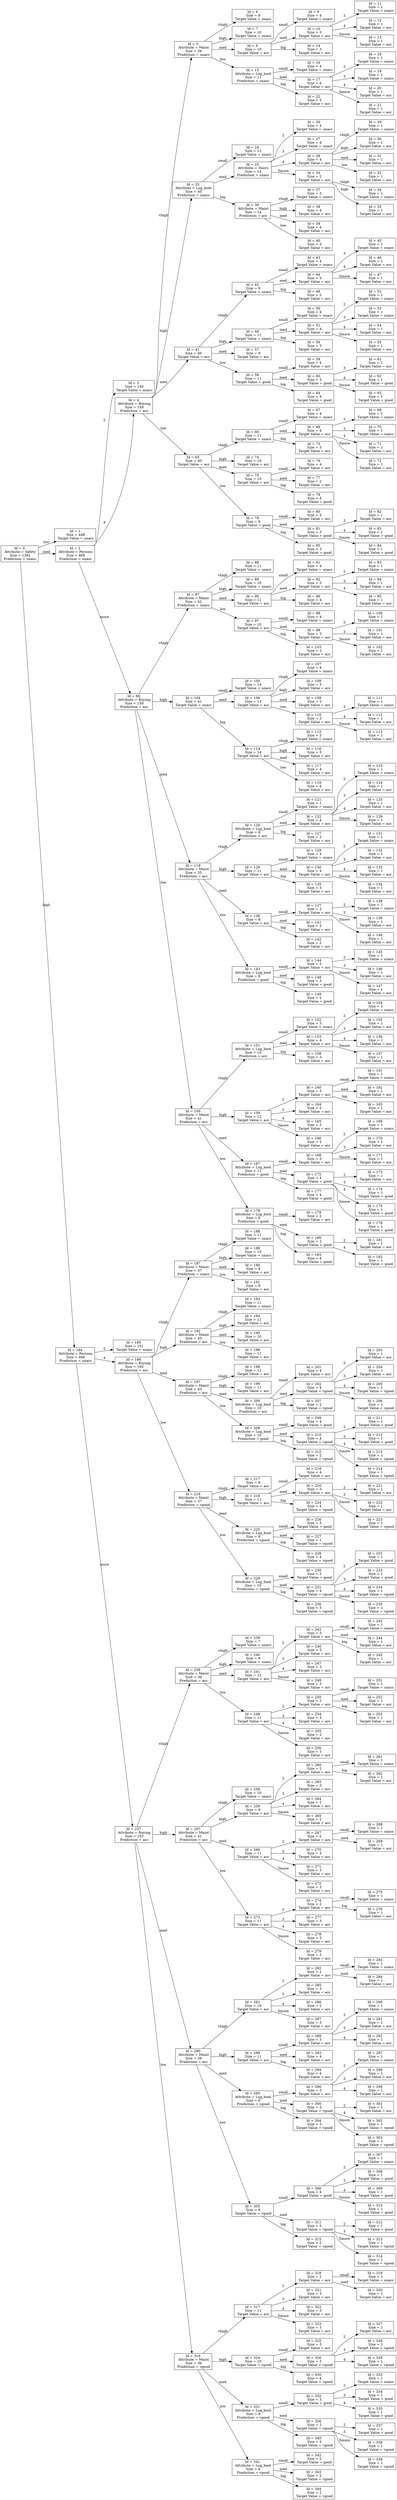 digraph "Decision Tree" {
	rankdir=LR size="1000,500"
	node [shape=rectangle]
	"Id = 0
 Attribute = Safety
 Size = 1382
 Prediction = unacc" -> "Id = 1
 Size = 448
 Target Value = unacc" [label=low]
	"Id = 0
 Attribute = Safety
 Size = 1382
 Prediction = unacc" -> "Id = 2
 Attribute = Persons
 Size = 468
 Prediction = unacc" [label=med]
	"Id = 0
 Attribute = Safety
 Size = 1382
 Prediction = unacc" -> "Id = 184
 Attribute = Persons
 Size = 466
 Prediction = unacc" [label=high]
	"Id = 2
 Attribute = Persons
 Size = 468
 Prediction = unacc" -> "Id = 3
 Size = 150
 Target Value = unacc" [label=2]
	"Id = 2
 Attribute = Persons
 Size = 468
 Prediction = unacc" -> "Id = 4
 Attribute = Buying
 Size = 159
 Prediction = acc" [label=4]
	"Id = 2
 Attribute = Persons
 Size = 468
 Prediction = unacc" -> "Id = 86
 Attribute = Buying
 Size = 159
 Prediction = acc" [label=more]
	"Id = 184
 Attribute = Persons
 Size = 466
 Prediction = unacc" -> "Id = 185
 Size = 151
 Target Value = unacc" [label=2]
	"Id = 184
 Attribute = Persons
 Size = 466
 Prediction = unacc" -> "Id = 186
 Attribute = Buying
 Size = 160
 Prediction = acc" [label=4]
	"Id = 184
 Attribute = Persons
 Size = 466
 Prediction = unacc" -> "Id = 237
 Attribute = Buying
 Size = 155
 Prediction = acc" [label=more]
	"Id = 4
 Attribute = Buying
 Size = 159
 Prediction = acc" -> "Id = 5
 Attribute = Maint
 Size = 39
 Prediction = unacc" [label=vhigh]
	"Id = 4
 Attribute = Buying
 Size = 159
 Prediction = acc" -> "Id = 23
 Attribute = Lug_boot
 Size = 40
 Prediction = unacc" [label=high]
	"Id = 4
 Attribute = Buying
 Size = 159
 Prediction = acc" -> "Id = 41
 Size = 40
 Target Value = acc" [label=med]
	"Id = 4
 Attribute = Buying
 Size = 159
 Prediction = acc" -> "Id = 65
 Size = 40
 Target Value = acc" [label=low]
	"Id = 86
 Attribute = Buying
 Size = 159
 Prediction = acc" -> "Id = 87
 Attribute = Maint
 Size = 42
 Prediction = unacc" [label=vhigh]
	"Id = 86
 Attribute = Buying
 Size = 159
 Prediction = acc" -> "Id = 104
 Size = 41
 Target Value = unacc" [label=high]
	"Id = 86
 Attribute = Buying
 Size = 159
 Prediction = acc" -> "Id = 119
 Attribute = Maint
 Size = 35
 Prediction = acc" [label=med]
	"Id = 86
 Attribute = Buying
 Size = 159
 Prediction = acc" -> "Id = 150
 Attribute = Maint
 Size = 41
 Prediction = acc" [label=low]
	"Id = 186
 Attribute = Buying
 Size = 160
 Prediction = acc" -> "Id = 187
 Attribute = Maint
 Size = 37
 Prediction = unacc" [label=vhigh]
	"Id = 186
 Attribute = Buying
 Size = 160
 Prediction = acc" -> "Id = 192
 Attribute = Maint
 Size = 43
 Prediction = acc" [label=high]
	"Id = 186
 Attribute = Buying
 Size = 160
 Prediction = acc" -> "Id = 197
 Attribute = Maint
 Size = 43
 Prediction = acc" [label=med]
	"Id = 186
 Attribute = Buying
 Size = 160
 Prediction = acc" -> "Id = 216
 Attribute = Maint
 Size = 37
 Prediction = vgood" [label=low]
	"Id = 237
 Attribute = Buying
 Size = 155
 Prediction = acc" -> "Id = 238
 Attribute = Maint
 Size = 39
 Prediction = acc" [label=vhigh]
	"Id = 237
 Attribute = Buying
 Size = 155
 Prediction = acc" -> "Id = 257
 Attribute = Maint
 Size = 41
 Prediction = acc" [label=high]
	"Id = 237
 Attribute = Buying
 Size = 155
 Prediction = acc" -> "Id = 280
 Attribute = Maint
 Size = 39
 Prediction = acc" [label=med]
	"Id = 237
 Attribute = Buying
 Size = 155
 Prediction = acc" -> "Id = 316
 Attribute = Maint
 Size = 36
 Prediction = vgood" [label=low]
	"Id = 5
 Attribute = Maint
 Size = 39
 Prediction = unacc" -> "Id = 6
 Size = 8
 Target Value = unacc" [label=vhigh]
	"Id = 5
 Attribute = Maint
 Size = 39
 Prediction = unacc" -> "Id = 7
 Size = 10
 Target Value = unacc" [label=high]
	"Id = 5
 Attribute = Maint
 Size = 39
 Prediction = unacc" -> "Id = 8
 Size = 10
 Target Value = acc" [label=med]
	"Id = 5
 Attribute = Maint
 Size = 39
 Prediction = unacc" -> "Id = 15
 Attribute = Lug_boot
 Size = 11
 Prediction = unacc" [label=low]
	"Id = 23
 Attribute = Lug_boot
 Size = 40
 Prediction = unacc" -> "Id = 24
 Size = 12
 Target Value = unacc" [label=small]
	"Id = 23
 Attribute = Lug_boot
 Size = 40
 Prediction = unacc" -> "Id = 25
 Attribute = Doors
 Size = 14
 Prediction = unacc" [label=med]
	"Id = 23
 Attribute = Lug_boot
 Size = 40
 Prediction = unacc" -> "Id = 36
 Attribute = Maint
 Size = 14
 Prediction = acc" [label=big]
	"Id = 41
 Size = 40
 Target Value = acc" -> "Id = 42
 Size = 9
 Target Value = unacc" [label=vhigh]
	"Id = 41
 Size = 40
 Target Value = acc" -> "Id = 49
 Size = 11
 Target Value = unacc" [label=high]
	"Id = 41
 Size = 40
 Target Value = acc" -> "Id = 57
 Size = 9
 Target Value = acc" [label=med]
	"Id = 41
 Size = 40
 Target Value = acc" -> "Id = 58
 Size = 11
 Target Value = good" [label=low]
	"Id = 65
 Size = 40
 Target Value = acc" -> "Id = 66
 Size = 11
 Target Value = unacc" [label=vhigh]
	"Id = 65
 Size = 40
 Target Value = acc" -> "Id = 74
 Size = 10
 Target Value = acc" [label=high]
	"Id = 65
 Size = 40
 Target Value = acc" -> "Id = 75
 Size = 10
 Target Value = acc" [label=med]
	"Id = 65
 Size = 40
 Target Value = acc" -> "Id = 79
 Size = 9
 Target Value = good" [label=low]
	"Id = 87
 Attribute = Maint
 Size = 42
 Prediction = unacc" -> "Id = 88
 Size = 11
 Target Value = unacc" [label=vhigh]
	"Id = 87
 Attribute = Maint
 Size = 42
 Prediction = unacc" -> "Id = 89
 Size = 10
 Target Value = unacc" [label=high]
	"Id = 87
 Attribute = Maint
 Size = 42
 Prediction = unacc" -> "Id = 90
 Size = 11
 Target Value = acc" [label=med]
	"Id = 87
 Attribute = Maint
 Size = 42
 Prediction = unacc" -> "Id = 97
 Size = 10
 Target Value = acc" [label=low]
	"Id = 104
 Size = 41
 Target Value = unacc" -> "Id = 105
 Size = 14
 Target Value = unacc" [label=small]
	"Id = 104
 Size = 41
 Target Value = unacc" -> "Id = 106
 Size = 13
 Target Value = acc" [label=med]
	"Id = 104
 Size = 41
 Target Value = unacc" -> "Id = 114
 Size = 14
 Target Value = acc" [label=big]
	"Id = 119
 Attribute = Maint
 Size = 35
 Prediction = acc" -> "Id = 120
 Attribute = Lug_boot
 Size = 8
 Prediction = acc" [label=vhigh]
	"Id = 119
 Attribute = Maint
 Size = 35
 Prediction = acc" -> "Id = 128
 Size = 11
 Target Value = acc" [label=high]
	"Id = 119
 Attribute = Maint
 Size = 35
 Prediction = acc" -> "Id = 136
 Size = 8
 Target Value = acc" [label=med]
	"Id = 119
 Attribute = Maint
 Size = 35
 Prediction = acc" -> "Id = 143
 Attribute = Lug_boot
 Size = 8
 Prediction = good" [label=low]
	"Id = 150
 Attribute = Maint
 Size = 41
 Prediction = acc" -> "Id = 151
 Attribute = Lug_boot
 Size = 10
 Prediction = acc" [label=vhigh]
	"Id = 150
 Attribute = Maint
 Size = 41
 Prediction = acc" -> "Id = 159
 Size = 12
 Target Value = acc" [label=high]
	"Id = 150
 Attribute = Maint
 Size = 41
 Prediction = acc" -> "Id = 167
 Attribute = Lug_boot
 Size = 11
 Prediction = good" [label=med]
	"Id = 150
 Attribute = Maint
 Size = 41
 Prediction = acc" -> "Id = 178
 Attribute = Lug_boot
 Size = 8
 Prediction = good" [label=low]
	"Id = 187
 Attribute = Maint
 Size = 37
 Prediction = unacc" -> "Id = 188
 Size = 11
 Target Value = unacc" [label=vhigh]
	"Id = 187
 Attribute = Maint
 Size = 37
 Prediction = unacc" -> "Id = 189
 Size = 10
 Target Value = unacc" [label=high]
	"Id = 187
 Attribute = Maint
 Size = 37
 Prediction = unacc" -> "Id = 190
 Size = 8
 Target Value = acc" [label=med]
	"Id = 187
 Attribute = Maint
 Size = 37
 Prediction = unacc" -> "Id = 191
 Size = 8
 Target Value = acc" [label=low]
	"Id = 192
 Attribute = Maint
 Size = 43
 Prediction = acc" -> "Id = 193
 Size = 11
 Target Value = unacc" [label=vhigh]
	"Id = 192
 Attribute = Maint
 Size = 43
 Prediction = acc" -> "Id = 194
 Size = 11
 Target Value = acc" [label=high]
	"Id = 192
 Attribute = Maint
 Size = 43
 Prediction = acc" -> "Id = 195
 Size = 10
 Target Value = acc" [label=med]
	"Id = 192
 Attribute = Maint
 Size = 43
 Prediction = acc" -> "Id = 196
 Size = 11
 Target Value = acc" [label=low]
	"Id = 197
 Attribute = Maint
 Size = 43
 Prediction = acc" -> "Id = 198
 Size = 12
 Target Value = acc" [label=vhigh]
	"Id = 197
 Attribute = Maint
 Size = 43
 Prediction = acc" -> "Id = 199
 Size = 11
 Target Value = acc" [label=high]
	"Id = 197
 Attribute = Maint
 Size = 43
 Prediction = acc" -> "Id = 200
 Attribute = Lug_boot
 Size = 10
 Prediction = acc" [label=med]
	"Id = 197
 Attribute = Maint
 Size = 43
 Prediction = acc" -> "Id = 208
 Attribute = Lug_boot
 Size = 10
 Prediction = good" [label=low]
	"Id = 216
 Attribute = Maint
 Size = 37
 Prediction = vgood" -> "Id = 217
 Size = 8
 Target Value = acc" [label=vhigh]
	"Id = 216
 Attribute = Maint
 Size = 37
 Prediction = vgood" -> "Id = 218
 Size = 11
 Target Value = acc" [label=high]
	"Id = 216
 Attribute = Maint
 Size = 37
 Prediction = vgood" -> "Id = 225
 Attribute = Lug_boot
 Size = 8
 Prediction = vgood" [label=med]
	"Id = 216
 Attribute = Maint
 Size = 37
 Prediction = vgood" -> "Id = 229
 Attribute = Lug_boot
 Size = 10
 Prediction = vgood" [label=low]
	"Id = 238
 Attribute = Maint
 Size = 39
 Prediction = acc" -> "Id = 239
 Size = 7
 Target Value = unacc" [label=vhigh]
	"Id = 238
 Attribute = Maint
 Size = 39
 Prediction = acc" -> "Id = 240
 Size = 9
 Target Value = unacc" [label=high]
	"Id = 238
 Attribute = Maint
 Size = 39
 Prediction = acc" -> "Id = 241
 Size = 12
 Target Value = acc" [label=med]
	"Id = 238
 Attribute = Maint
 Size = 39
 Prediction = acc" -> "Id = 249
 Size = 11
 Target Value = acc" [label=low]
	"Id = 257
 Attribute = Maint
 Size = 41
 Prediction = acc" -> "Id = 258
 Size = 10
 Target Value = unacc" [label=vhigh]
	"Id = 257
 Attribute = Maint
 Size = 41
 Prediction = acc" -> "Id = 259
 Size = 9
 Target Value = acc" [label=high]
	"Id = 257
 Attribute = Maint
 Size = 41
 Prediction = acc" -> "Id = 266
 Size = 11
 Target Value = acc" [label=med]
	"Id = 257
 Attribute = Maint
 Size = 41
 Prediction = acc" -> "Id = 273
 Size = 11
 Target Value = acc" [label=low]
	"Id = 280
 Attribute = Maint
 Size = 39
 Prediction = acc" -> "Id = 281
 Size = 10
 Target Value = acc" [label=vhigh]
	"Id = 280
 Attribute = Maint
 Size = 39
 Prediction = acc" -> "Id = 288
 Size = 11
 Target Value = acc" [label=high]
	"Id = 280
 Attribute = Maint
 Size = 39
 Prediction = acc" -> "Id = 295
 Attribute = Lug_boot
 Size = 9
 Prediction = vgood" [label=med]
	"Id = 280
 Attribute = Maint
 Size = 39
 Prediction = acc" -> "Id = 305
 Size = 9
 Target Value = vgood" [label=low]
	"Id = 316
 Attribute = Maint
 Size = 36
 Prediction = vgood" -> "Id = 317
 Size = 11
 Target Value = acc" [label=vhigh]
	"Id = 316
 Attribute = Maint
 Size = 36
 Prediction = vgood" -> "Id = 324
 Size = 10
 Target Value = vgood" [label=high]
	"Id = 316
 Attribute = Maint
 Size = 36
 Prediction = vgood" -> "Id = 331
 Attribute = Lug_boot
 Size = 9
 Prediction = vgood" [label=med]
	"Id = 316
 Attribute = Maint
 Size = 36
 Prediction = vgood" -> "Id = 341
 Attribute = Lug_boot
 Size = 6
 Prediction = vgood" [label=low]
	"Id = 8
 Size = 10
 Target Value = acc" -> "Id = 9
 Size = 4
 Target Value = unacc" [label=small]
	"Id = 8
 Size = 10
 Target Value = acc" -> "Id = 10
 Size = 3
 Target Value = acc" [label=med]
	"Id = 8
 Size = 10
 Target Value = acc" -> "Id = 14
 Size = 3
 Target Value = acc" [label=big]
	"Id = 15
 Attribute = Lug_boot
 Size = 11
 Prediction = unacc" -> "Id = 16
 Size = 4
 Target Value = unacc" [label=small]
	"Id = 15
 Attribute = Lug_boot
 Size = 11
 Prediction = unacc" -> "Id = 17
 Size = 4
 Target Value = acc" [label=med]
	"Id = 15
 Attribute = Lug_boot
 Size = 11
 Prediction = unacc" -> "Id = 22
 Size = 3
 Target Value = acc" [label=big]
	"Id = 25
 Attribute = Doors
 Size = 14
 Prediction = unacc" -> "Id = 26
 Size = 4
 Target Value = unacc" [label=2]
	"Id = 25
 Attribute = Doors
 Size = 14
 Prediction = unacc" -> "Id = 27
 Size = 4
 Target Value = unacc" [label=3]
	"Id = 25
 Attribute = Doors
 Size = 14
 Prediction = unacc" -> "Id = 28
 Size = 4
 Target Value = acc" [label=4]
	"Id = 25
 Attribute = Doors
 Size = 14
 Prediction = unacc" -> "Id = 33
 Size = 2
 Target Value = acc" [label="5more"]
	"Id = 36
 Attribute = Maint
 Size = 14
 Prediction = acc" -> "Id = 37
 Size = 3
 Target Value = unacc" [label=vhigh]
	"Id = 36
 Attribute = Maint
 Size = 14
 Prediction = acc" -> "Id = 38
 Size = 4
 Target Value = acc" [label=high]
	"Id = 36
 Attribute = Maint
 Size = 14
 Prediction = acc" -> "Id = 39
 Size = 4
 Target Value = acc" [label=med]
	"Id = 36
 Attribute = Maint
 Size = 14
 Prediction = acc" -> "Id = 40
 Size = 3
 Target Value = acc" [label=low]
	"Id = 42
 Size = 9
 Target Value = unacc" -> "Id = 43
 Size = 4
 Target Value = unacc" [label=small]
	"Id = 42
 Size = 9
 Target Value = unacc" -> "Id = 44
 Size = 3
 Target Value = acc" [label=med]
	"Id = 42
 Size = 9
 Target Value = unacc" -> "Id = 48
 Size = 2
 Target Value = acc" [label=big]
	"Id = 49
 Size = 11
 Target Value = unacc" -> "Id = 50
 Size = 4
 Target Value = unacc" [label=small]
	"Id = 49
 Size = 11
 Target Value = unacc" -> "Id = 51
 Size = 4
 Target Value = acc" [label=med]
	"Id = 49
 Size = 11
 Target Value = unacc" -> "Id = 56
 Size = 3
 Target Value = acc" [label=big]
	"Id = 58
 Size = 11
 Target Value = good" -> "Id = 59
 Size = 4
 Target Value = acc" [label=small]
	"Id = 58
 Size = 11
 Target Value = good" -> "Id = 60
 Size = 3
 Target Value = good" [label=med]
	"Id = 58
 Size = 11
 Target Value = good" -> "Id = 64
 Size = 4
 Target Value = good" [label=big]
	"Id = 66
 Size = 11
 Target Value = unacc" -> "Id = 67
 Size = 4
 Target Value = unacc" [label=small]
	"Id = 66
 Size = 11
 Target Value = unacc" -> "Id = 68
 Size = 4
 Target Value = acc" [label=med]
	"Id = 66
 Size = 11
 Target Value = unacc" -> "Id = 73
 Size = 3
 Target Value = acc" [label=big]
	"Id = 75
 Size = 10
 Target Value = acc" -> "Id = 76
 Size = 4
 Target Value = acc" [label=small]
	"Id = 75
 Size = 10
 Target Value = acc" -> "Id = 77
 Size = 2
 Target Value = acc" [label=med]
	"Id = 75
 Size = 10
 Target Value = acc" -> "Id = 78
 Size = 4
 Target Value = good" [label=big]
	"Id = 79
 Size = 9
 Target Value = good" -> "Id = 80
 Size = 3
 Target Value = acc" [label=small]
	"Id = 79
 Size = 9
 Target Value = good" -> "Id = 81
 Size = 3
 Target Value = good" [label=med]
	"Id = 79
 Size = 9
 Target Value = good" -> "Id = 85
 Size = 3
 Target Value = good" [label=big]
	"Id = 90
 Size = 11
 Target Value = acc" -> "Id = 91
 Size = 4
 Target Value = unacc" [label=small]
	"Id = 90
 Size = 11
 Target Value = acc" -> "Id = 92
 Size = 3
 Target Value = acc" [label=med]
	"Id = 90
 Size = 11
 Target Value = acc" -> "Id = 96
 Size = 4
 Target Value = acc" [label=big]
	"Id = 97
 Size = 10
 Target Value = acc" -> "Id = 98
 Size = 4
 Target Value = unacc" [label=small]
	"Id = 97
 Size = 10
 Target Value = acc" -> "Id = 99
 Size = 3
 Target Value = acc" [label=med]
	"Id = 97
 Size = 10
 Target Value = acc" -> "Id = 103
 Size = 3
 Target Value = acc" [label=big]
	"Id = 106
 Size = 13
 Target Value = acc" -> "Id = 107
 Size = 4
 Target Value = unacc" [label=vhigh]
	"Id = 106
 Size = 13
 Target Value = acc" -> "Id = 108
 Size = 3
 Target Value = acc" [label=high]
	"Id = 106
 Size = 13
 Target Value = acc" -> "Id = 109
 Size = 3
 Target Value = acc" [label=med]
	"Id = 106
 Size = 13
 Target Value = acc" -> "Id = 110
 Size = 3
 Target Value = acc" [label=low]
	"Id = 114
 Size = 14
 Target Value = acc" -> "Id = 115
 Size = 3
 Target Value = unacc" [label=vhigh]
	"Id = 114
 Size = 14
 Target Value = acc" -> "Id = 116
 Size = 3
 Target Value = acc" [label=high]
	"Id = 114
 Size = 14
 Target Value = acc" -> "Id = 117
 Size = 4
 Target Value = acc" [label=med]
	"Id = 114
 Size = 14
 Target Value = acc" -> "Id = 118
 Size = 4
 Target Value = acc" [label=low]
	"Id = 120
 Attribute = Lug_boot
 Size = 8
 Prediction = acc" -> "Id = 121
 Size = 1
 Target Value = unacc" [label=small]
	"Id = 120
 Attribute = Lug_boot
 Size = 8
 Prediction = acc" -> "Id = 122
 Size = 4
 Target Value = acc" [label=med]
	"Id = 120
 Attribute = Lug_boot
 Size = 8
 Prediction = acc" -> "Id = 127
 Size = 3
 Target Value = acc" [label=big]
	"Id = 128
 Size = 11
 Target Value = acc" -> "Id = 129
 Size = 4
 Target Value = unacc" [label=small]
	"Id = 128
 Size = 11
 Target Value = acc" -> "Id = 130
 Size = 4
 Target Value = acc" [label=med]
	"Id = 128
 Size = 11
 Target Value = acc" -> "Id = 135
 Size = 3
 Target Value = acc" [label=big]
	"Id = 136
 Size = 8
 Target Value = acc" -> "Id = 137
 Size = 3
 Target Value = acc" [label=small]
	"Id = 136
 Size = 8
 Target Value = acc" -> "Id = 141
 Size = 3
 Target Value = acc" [label=med]
	"Id = 136
 Size = 8
 Target Value = acc" -> "Id = 142
 Size = 2
 Target Value = acc" [label=big]
	"Id = 143
 Attribute = Lug_boot
 Size = 8
 Prediction = good" -> "Id = 144
 Size = 3
 Target Value = acc" [label=small]
	"Id = 143
 Attribute = Lug_boot
 Size = 8
 Prediction = good" -> "Id = 148
 Size = 3
 Target Value = good" [label=med]
	"Id = 143
 Attribute = Lug_boot
 Size = 8
 Prediction = good" -> "Id = 149
 Size = 2
 Target Value = good" [label=big]
	"Id = 151
 Attribute = Lug_boot
 Size = 10
 Prediction = acc" -> "Id = 152
 Size = 3
 Target Value = unacc" [label=small]
	"Id = 151
 Attribute = Lug_boot
 Size = 10
 Prediction = acc" -> "Id = 153
 Size = 4
 Target Value = acc" [label=med]
	"Id = 151
 Attribute = Lug_boot
 Size = 10
 Prediction = acc" -> "Id = 158
 Size = 3
 Target Value = acc" [label=big]
	"Id = 159
 Size = 12
 Target Value = acc" -> "Id = 160
 Size = 3
 Target Value = acc" [label=2]
	"Id = 159
 Size = 12
 Target Value = acc" -> "Id = 164
 Size = 3
 Target Value = acc" [label=3]
	"Id = 159
 Size = 12
 Target Value = acc" -> "Id = 165
 Size = 3
 Target Value = acc" [label=4]
	"Id = 159
 Size = 12
 Target Value = acc" -> "Id = 166
 Size = 3
 Target Value = acc" [label="5more"]
	"Id = 167
 Attribute = Lug_boot
 Size = 11
 Prediction = good" -> "Id = 168
 Size = 3
 Target Value = acc" [label=small]
	"Id = 167
 Attribute = Lug_boot
 Size = 11
 Prediction = good" -> "Id = 172
 Size = 4
 Target Value = good" [label=med]
	"Id = 167
 Attribute = Lug_boot
 Size = 11
 Prediction = good" -> "Id = 177
 Size = 4
 Target Value = good" [label=big]
	"Id = 178
 Attribute = Lug_boot
 Size = 8
 Prediction = good" -> "Id = 179
 Size = 2
 Target Value = acc" [label=small]
	"Id = 178
 Attribute = Lug_boot
 Size = 8
 Prediction = good" -> "Id = 180
 Size = 2
 Target Value = good" [label=med]
	"Id = 178
 Attribute = Lug_boot
 Size = 8
 Prediction = good" -> "Id = 183
 Size = 4
 Target Value = good" [label=big]
	"Id = 200
 Attribute = Lug_boot
 Size = 10
 Prediction = acc" -> "Id = 201
 Size = 4
 Target Value = acc" [label=small]
	"Id = 200
 Attribute = Lug_boot
 Size = 10
 Prediction = acc" -> "Id = 202
 Size = 4
 Target Value = vgood" [label=med]
	"Id = 200
 Attribute = Lug_boot
 Size = 10
 Prediction = acc" -> "Id = 207
 Size = 2
 Target Value = vgood" [label=big]
	"Id = 208
 Attribute = Lug_boot
 Size = 10
 Prediction = good" -> "Id = 209
 Size = 4
 Target Value = good" [label=small]
	"Id = 208
 Attribute = Lug_boot
 Size = 10
 Prediction = good" -> "Id = 210
 Size = 4
 Target Value = vgood" [label=med]
	"Id = 208
 Attribute = Lug_boot
 Size = 10
 Prediction = good" -> "Id = 215
 Size = 2
 Target Value = vgood" [label=big]
	"Id = 218
 Size = 11
 Target Value = acc" -> "Id = 219
 Size = 4
 Target Value = acc" [label=small]
	"Id = 218
 Size = 11
 Target Value = acc" -> "Id = 220
 Size = 3
 Target Value = acc" [label=med]
	"Id = 218
 Size = 11
 Target Value = acc" -> "Id = 224
 Size = 4
 Target Value = vgood" [label=big]
	"Id = 225
 Attribute = Lug_boot
 Size = 8
 Prediction = vgood" -> "Id = 226
 Size = 3
 Target Value = good" [label=small]
	"Id = 225
 Attribute = Lug_boot
 Size = 8
 Prediction = vgood" -> "Id = 227
 Size = 1
 Target Value = vgood" [label=med]
	"Id = 225
 Attribute = Lug_boot
 Size = 8
 Prediction = vgood" -> "Id = 228
 Size = 4
 Target Value = vgood" [label=big]
	"Id = 229
 Attribute = Lug_boot
 Size = 10
 Prediction = vgood" -> "Id = 230
 Size = 3
 Target Value = good" [label=small]
	"Id = 229
 Attribute = Lug_boot
 Size = 10
 Prediction = vgood" -> "Id = 231
 Size = 4
 Target Value = vgood" [label=med]
	"Id = 229
 Attribute = Lug_boot
 Size = 10
 Prediction = vgood" -> "Id = 236
 Size = 3
 Target Value = vgood" [label=big]
	"Id = 241
 Size = 12
 Target Value = acc" -> "Id = 242
 Size = 3
 Target Value = acc" [label=2]
	"Id = 241
 Size = 12
 Target Value = acc" -> "Id = 246
 Size = 3
 Target Value = acc" [label=3]
	"Id = 241
 Size = 12
 Target Value = acc" -> "Id = 247
 Size = 3
 Target Value = acc" [label=4]
	"Id = 241
 Size = 12
 Target Value = acc" -> "Id = 248
 Size = 3
 Target Value = acc" [label="5more"]
	"Id = 249
 Size = 11
 Target Value = acc" -> "Id = 250
 Size = 3
 Target Value = acc" [label=2]
	"Id = 249
 Size = 11
 Target Value = acc" -> "Id = 254
 Size = 3
 Target Value = acc" [label=3]
	"Id = 249
 Size = 11
 Target Value = acc" -> "Id = 255
 Size = 2
 Target Value = acc" [label=4]
	"Id = 249
 Size = 11
 Target Value = acc" -> "Id = 256
 Size = 3
 Target Value = acc" [label="5more"]
	"Id = 259
 Size = 9
 Target Value = acc" -> "Id = 260
 Size = 2
 Target Value = acc" [label=2]
	"Id = 259
 Size = 9
 Target Value = acc" -> "Id = 263
 Size = 3
 Target Value = acc" [label=3]
	"Id = 259
 Size = 9
 Target Value = acc" -> "Id = 264
 Size = 2
 Target Value = acc" [label=4]
	"Id = 259
 Size = 9
 Target Value = acc" -> "Id = 265
 Size = 2
 Target Value = acc" [label="5more"]
	"Id = 266
 Size = 11
 Target Value = acc" -> "Id = 267
 Size = 2
 Target Value = acc" [label=2]
	"Id = 266
 Size = 11
 Target Value = acc" -> "Id = 270
 Size = 3
 Target Value = acc" [label=3]
	"Id = 266
 Size = 11
 Target Value = acc" -> "Id = 271
 Size = 3
 Target Value = acc" [label=4]
	"Id = 266
 Size = 11
 Target Value = acc" -> "Id = 272
 Size = 3
 Target Value = acc" [label="5more"]
	"Id = 273
 Size = 11
 Target Value = acc" -> "Id = 274
 Size = 2
 Target Value = acc" [label=2]
	"Id = 273
 Size = 11
 Target Value = acc" -> "Id = 277
 Size = 3
 Target Value = acc" [label=3]
	"Id = 273
 Size = 11
 Target Value = acc" -> "Id = 278
 Size = 3
 Target Value = acc" [label=4]
	"Id = 273
 Size = 11
 Target Value = acc" -> "Id = 279
 Size = 3
 Target Value = acc" [label="5more"]
	"Id = 281
 Size = 10
 Target Value = acc" -> "Id = 282
 Size = 2
 Target Value = acc" [label=2]
	"Id = 281
 Size = 10
 Target Value = acc" -> "Id = 285
 Size = 3
 Target Value = acc" [label=3]
	"Id = 281
 Size = 10
 Target Value = acc" -> "Id = 286
 Size = 2
 Target Value = acc" [label=4]
	"Id = 281
 Size = 10
 Target Value = acc" -> "Id = 287
 Size = 3
 Target Value = acc" [label="5more"]
	"Id = 288
 Size = 11
 Target Value = acc" -> "Id = 289
 Size = 3
 Target Value = acc" [label=small]
	"Id = 288
 Size = 11
 Target Value = acc" -> "Id = 293
 Size = 4
 Target Value = acc" [label=med]
	"Id = 288
 Size = 11
 Target Value = acc" -> "Id = 294
 Size = 4
 Target Value = acc" [label=big]
	"Id = 295
 Attribute = Lug_boot
 Size = 9
 Prediction = vgood" -> "Id = 296
 Size = 3
 Target Value = acc" [label=small]
	"Id = 295
 Attribute = Lug_boot
 Size = 9
 Prediction = vgood" -> "Id = 300
 Size = 3
 Target Value = vgood" [label=med]
	"Id = 295
 Attribute = Lug_boot
 Size = 9
 Prediction = vgood" -> "Id = 304
 Size = 3
 Target Value = vgood" [label=big]
	"Id = 305
 Size = 9
 Target Value = vgood" -> "Id = 306
 Size = 4
 Target Value = good" [label=small]
	"Id = 305
 Size = 9
 Target Value = vgood" -> "Id = 311
 Size = 3
 Target Value = vgood" [label=med]
	"Id = 305
 Size = 9
 Target Value = vgood" -> "Id = 315
 Size = 2
 Target Value = vgood" [label=big]
	"Id = 317
 Size = 11
 Target Value = acc" -> "Id = 318
 Size = 2
 Target Value = acc" [label=2]
	"Id = 317
 Size = 11
 Target Value = acc" -> "Id = 321
 Size = 3
 Target Value = acc" [label=3]
	"Id = 317
 Size = 11
 Target Value = acc" -> "Id = 322
 Size = 3
 Target Value = acc" [label=4]
	"Id = 317
 Size = 11
 Target Value = acc" -> "Id = 323
 Size = 3
 Target Value = acc" [label="5more"]
	"Id = 324
 Size = 10
 Target Value = vgood" -> "Id = 325
 Size = 3
 Target Value = acc" [label=small]
	"Id = 324
 Size = 10
 Target Value = vgood" -> "Id = 326
 Size = 3
 Target Value = vgood" [label=med]
	"Id = 324
 Size = 10
 Target Value = vgood" -> "Id = 330
 Size = 4
 Target Value = vgood" [label=big]
	"Id = 331
 Attribute = Lug_boot
 Size = 9
 Prediction = vgood" -> "Id = 332
 Size = 3
 Target Value = good" [label=small]
	"Id = 331
 Attribute = Lug_boot
 Size = 9
 Prediction = vgood" -> "Id = 336
 Size = 3
 Target Value = vgood" [label=med]
	"Id = 331
 Attribute = Lug_boot
 Size = 9
 Prediction = vgood" -> "Id = 340
 Size = 3
 Target Value = vgood" [label=big]
	"Id = 341
 Attribute = Lug_boot
 Size = 6
 Prediction = vgood" -> "Id = 342
 Size = 2
 Target Value = good" [label=small]
	"Id = 341
 Attribute = Lug_boot
 Size = 6
 Prediction = vgood" -> "Id = 343
 Size = 2
 Target Value = vgood" [label=med]
	"Id = 341
 Attribute = Lug_boot
 Size = 6
 Prediction = vgood" -> "Id = 344
 Size = 2
 Target Value = vgood" [label=big]
	"Id = 10
 Size = 3
 Target Value = acc" -> "Id = 11
 Size = 1
 Target Value = unacc" [label=3]
	"Id = 10
 Size = 3
 Target Value = acc" -> "Id = 12
 Size = 1
 Target Value = acc" [label=4]
	"Id = 10
 Size = 3
 Target Value = acc" -> "Id = 13
 Size = 1
 Target Value = acc" [label="5more"]
	"Id = 17
 Size = 4
 Target Value = acc" -> "Id = 18
 Size = 1
 Target Value = unacc" [label=2]
	"Id = 17
 Size = 4
 Target Value = acc" -> "Id = 19
 Size = 1
 Target Value = unacc" [label=3]
	"Id = 17
 Size = 4
 Target Value = acc" -> "Id = 20
 Size = 1
 Target Value = acc" [label=4]
	"Id = 17
 Size = 4
 Target Value = acc" -> "Id = 21
 Size = 1
 Target Value = acc" [label="5more"]
	"Id = 28
 Size = 4
 Target Value = acc" -> "Id = 29
 Size = 1
 Target Value = unacc" [label=vhigh]
	"Id = 28
 Size = 4
 Target Value = acc" -> "Id = 30
 Size = 1
 Target Value = acc" [label=high]
	"Id = 28
 Size = 4
 Target Value = acc" -> "Id = 31
 Size = 1
 Target Value = acc" [label=med]
	"Id = 28
 Size = 4
 Target Value = acc" -> "Id = 32
 Size = 1
 Target Value = acc" [label=low]
	"Id = 33
 Size = 2
 Target Value = acc" -> "Id = 34
 Size = 1
 Target Value = unacc" [label=vhigh]
	"Id = 33
 Size = 2
 Target Value = acc" -> "Id = 35
 Size = 1
 Target Value = acc" [label=high]
	"Id = 44
 Size = 3
 Target Value = acc" -> "Id = 45
 Size = 1
 Target Value = unacc" [label=3]
	"Id = 44
 Size = 3
 Target Value = acc" -> "Id = 46
 Size = 1
 Target Value = acc" [label=4]
	"Id = 44
 Size = 3
 Target Value = acc" -> "Id = 47
 Size = 1
 Target Value = acc" [label="5more"]
	"Id = 51
 Size = 4
 Target Value = acc" -> "Id = 52
 Size = 1
 Target Value = unacc" [label=2]
	"Id = 51
 Size = 4
 Target Value = acc" -> "Id = 53
 Size = 1
 Target Value = unacc" [label=3]
	"Id = 51
 Size = 4
 Target Value = acc" -> "Id = 54
 Size = 1
 Target Value = acc" [label=4]
	"Id = 51
 Size = 4
 Target Value = acc" -> "Id = 55
 Size = 1
 Target Value = acc" [label="5more"]
	"Id = 60
 Size = 3
 Target Value = good" -> "Id = 61
 Size = 1
 Target Value = acc" [label=3]
	"Id = 60
 Size = 3
 Target Value = good" -> "Id = 62
 Size = 1
 Target Value = good" [label=4]
	"Id = 60
 Size = 3
 Target Value = good" -> "Id = 63
 Size = 1
 Target Value = good" [label="5more"]
	"Id = 68
 Size = 4
 Target Value = acc" -> "Id = 69
 Size = 1
 Target Value = unacc" [label=2]
	"Id = 68
 Size = 4
 Target Value = acc" -> "Id = 70
 Size = 1
 Target Value = unacc" [label=3]
	"Id = 68
 Size = 4
 Target Value = acc" -> "Id = 71
 Size = 1
 Target Value = acc" [label=4]
	"Id = 68
 Size = 4
 Target Value = acc" -> "Id = 72
 Size = 1
 Target Value = acc" [label="5more"]
	"Id = 81
 Size = 3
 Target Value = good" -> "Id = 82
 Size = 1
 Target Value = acc" [label=3]
	"Id = 81
 Size = 3
 Target Value = good" -> "Id = 83
 Size = 1
 Target Value = good" [label=4]
	"Id = 81
 Size = 3
 Target Value = good" -> "Id = 84
 Size = 1
 Target Value = good" [label="5more"]
	"Id = 92
 Size = 3
 Target Value = acc" -> "Id = 93
 Size = 1
 Target Value = unacc" [label=2]
	"Id = 92
 Size = 3
 Target Value = acc" -> "Id = 94
 Size = 1
 Target Value = acc" [label=3]
	"Id = 92
 Size = 3
 Target Value = acc" -> "Id = 95
 Size = 1
 Target Value = acc" [label=4]
	"Id = 99
 Size = 3
 Target Value = acc" -> "Id = 100
 Size = 1
 Target Value = unacc" [label=2]
	"Id = 99
 Size = 3
 Target Value = acc" -> "Id = 101
 Size = 1
 Target Value = acc" [label=3]
	"Id = 99
 Size = 3
 Target Value = acc" -> "Id = 102
 Size = 1
 Target Value = acc" [label="5more"]
	"Id = 110
 Size = 3
 Target Value = acc" -> "Id = 111
 Size = 1
 Target Value = unacc" [label=2]
	"Id = 110
 Size = 3
 Target Value = acc" -> "Id = 112
 Size = 1
 Target Value = acc" [label=4]
	"Id = 110
 Size = 3
 Target Value = acc" -> "Id = 113
 Size = 1
 Target Value = acc" [label="5more"]
	"Id = 122
 Size = 4
 Target Value = acc" -> "Id = 123
 Size = 1
 Target Value = unacc" [label=2]
	"Id = 122
 Size = 4
 Target Value = acc" -> "Id = 124
 Size = 1
 Target Value = acc" [label=3]
	"Id = 122
 Size = 4
 Target Value = acc" -> "Id = 125
 Size = 1
 Target Value = acc" [label=4]
	"Id = 122
 Size = 4
 Target Value = acc" -> "Id = 126
 Size = 1
 Target Value = acc" [label="5more"]
	"Id = 130
 Size = 4
 Target Value = acc" -> "Id = 131
 Size = 1
 Target Value = unacc" [label=2]
	"Id = 130
 Size = 4
 Target Value = acc" -> "Id = 132
 Size = 1
 Target Value = acc" [label=3]
	"Id = 130
 Size = 4
 Target Value = acc" -> "Id = 133
 Size = 1
 Target Value = acc" [label=4]
	"Id = 130
 Size = 4
 Target Value = acc" -> "Id = 134
 Size = 1
 Target Value = acc" [label="5more"]
	"Id = 137
 Size = 3
 Target Value = acc" -> "Id = 138
 Size = 1
 Target Value = unacc" [label=2]
	"Id = 137
 Size = 3
 Target Value = acc" -> "Id = 139
 Size = 1
 Target Value = acc" [label=3]
	"Id = 137
 Size = 3
 Target Value = acc" -> "Id = 140
 Size = 1
 Target Value = acc" [label="5more"]
	"Id = 144
 Size = 3
 Target Value = acc" -> "Id = 145
 Size = 1
 Target Value = unacc" [label=2]
	"Id = 144
 Size = 3
 Target Value = acc" -> "Id = 146
 Size = 1
 Target Value = acc" [label=3]
	"Id = 144
 Size = 3
 Target Value = acc" -> "Id = 147
 Size = 1
 Target Value = acc" [label="5more"]
	"Id = 153
 Size = 4
 Target Value = acc" -> "Id = 154
 Size = 1
 Target Value = unacc" [label=2]
	"Id = 153
 Size = 4
 Target Value = acc" -> "Id = 155
 Size = 1
 Target Value = acc" [label=3]
	"Id = 153
 Size = 4
 Target Value = acc" -> "Id = 156
 Size = 1
 Target Value = acc" [label=4]
	"Id = 153
 Size = 4
 Target Value = acc" -> "Id = 157
 Size = 1
 Target Value = acc" [label="5more"]
	"Id = 160
 Size = 3
 Target Value = acc" -> "Id = 161
 Size = 1
 Target Value = unacc" [label=small]
	"Id = 160
 Size = 3
 Target Value = acc" -> "Id = 162
 Size = 1
 Target Value = acc" [label=med]
	"Id = 160
 Size = 3
 Target Value = acc" -> "Id = 163
 Size = 1
 Target Value = acc" [label=big]
	"Id = 168
 Size = 3
 Target Value = acc" -> "Id = 169
 Size = 1
 Target Value = unacc" [label=2]
	"Id = 168
 Size = 3
 Target Value = acc" -> "Id = 170
 Size = 1
 Target Value = acc" [label=3]
	"Id = 168
 Size = 3
 Target Value = acc" -> "Id = 171
 Size = 1
 Target Value = acc" [label="5more"]
	"Id = 172
 Size = 4
 Target Value = good" -> "Id = 173
 Size = 1
 Target Value = acc" [label=2]
	"Id = 172
 Size = 4
 Target Value = good" -> "Id = 174
 Size = 1
 Target Value = good" [label=3]
	"Id = 172
 Size = 4
 Target Value = good" -> "Id = 175
 Size = 1
 Target Value = good" [label=4]
	"Id = 172
 Size = 4
 Target Value = good" -> "Id = 176
 Size = 1
 Target Value = good" [label="5more"]
	"Id = 180
 Size = 2
 Target Value = good" -> "Id = 181
 Size = 1
 Target Value = acc" [label=2]
	"Id = 180
 Size = 2
 Target Value = good" -> "Id = 182
 Size = 1
 Target Value = good" [label=4]
	"Id = 202
 Size = 4
 Target Value = vgood" -> "Id = 203
 Size = 1
 Target Value = acc" [label=2]
	"Id = 202
 Size = 4
 Target Value = vgood" -> "Id = 204
 Size = 1
 Target Value = acc" [label=3]
	"Id = 202
 Size = 4
 Target Value = vgood" -> "Id = 205
 Size = 1
 Target Value = vgood" [label=4]
	"Id = 202
 Size = 4
 Target Value = vgood" -> "Id = 206
 Size = 1
 Target Value = vgood" [label="5more"]
	"Id = 210
 Size = 4
 Target Value = vgood" -> "Id = 211
 Size = 1
 Target Value = good" [label=2]
	"Id = 210
 Size = 4
 Target Value = vgood" -> "Id = 212
 Size = 1
 Target Value = good" [label=3]
	"Id = 210
 Size = 4
 Target Value = vgood" -> "Id = 213
 Size = 1
 Target Value = vgood" [label=4]
	"Id = 210
 Size = 4
 Target Value = vgood" -> "Id = 214
 Size = 1
 Target Value = vgood" [label="5more"]
	"Id = 220
 Size = 3
 Target Value = acc" -> "Id = 221
 Size = 1
 Target Value = acc" [label=2]
	"Id = 220
 Size = 3
 Target Value = acc" -> "Id = 222
 Size = 1
 Target Value = acc" [label=3]
	"Id = 220
 Size = 3
 Target Value = acc" -> "Id = 223
 Size = 1
 Target Value = vgood" [label="5more"]
	"Id = 231
 Size = 4
 Target Value = vgood" -> "Id = 232
 Size = 1
 Target Value = good" [label=2]
	"Id = 231
 Size = 4
 Target Value = vgood" -> "Id = 233
 Size = 1
 Target Value = good" [label=3]
	"Id = 231
 Size = 4
 Target Value = vgood" -> "Id = 234
 Size = 1
 Target Value = vgood" [label=4]
	"Id = 231
 Size = 4
 Target Value = vgood" -> "Id = 235
 Size = 1
 Target Value = vgood" [label="5more"]
	"Id = 242
 Size = 3
 Target Value = acc" -> "Id = 243
 Size = 1
 Target Value = unacc" [label=small]
	"Id = 242
 Size = 3
 Target Value = acc" -> "Id = 244
 Size = 1
 Target Value = acc" [label=med]
	"Id = 242
 Size = 3
 Target Value = acc" -> "Id = 245
 Size = 1
 Target Value = acc" [label=big]
	"Id = 250
 Size = 3
 Target Value = acc" -> "Id = 251
 Size = 1
 Target Value = unacc" [label=small]
	"Id = 250
 Size = 3
 Target Value = acc" -> "Id = 252
 Size = 1
 Target Value = acc" [label=med]
	"Id = 250
 Size = 3
 Target Value = acc" -> "Id = 253
 Size = 1
 Target Value = acc" [label=big]
	"Id = 260
 Size = 2
 Target Value = acc" -> "Id = 261
 Size = 1
 Target Value = unacc" [label=small]
	"Id = 260
 Size = 2
 Target Value = acc" -> "Id = 262
 Size = 1
 Target Value = acc" [label=big]
	"Id = 267
 Size = 2
 Target Value = acc" -> "Id = 268
 Size = 1
 Target Value = unacc" [label=small]
	"Id = 267
 Size = 2
 Target Value = acc" -> "Id = 269
 Size = 1
 Target Value = acc" [label=med]
	"Id = 274
 Size = 2
 Target Value = acc" -> "Id = 275
 Size = 1
 Target Value = unacc" [label=small]
	"Id = 274
 Size = 2
 Target Value = acc" -> "Id = 276
 Size = 1
 Target Value = acc" [label=big]
	"Id = 282
 Size = 2
 Target Value = acc" -> "Id = 283
 Size = 1
 Target Value = unacc" [label=small]
	"Id = 282
 Size = 2
 Target Value = acc" -> "Id = 284
 Size = 1
 Target Value = acc" [label=med]
	"Id = 289
 Size = 3
 Target Value = acc" -> "Id = 290
 Size = 1
 Target Value = unacc" [label=2]
	"Id = 289
 Size = 3
 Target Value = acc" -> "Id = 291
 Size = 1
 Target Value = acc" [label=3]
	"Id = 289
 Size = 3
 Target Value = acc" -> "Id = 292
 Size = 1
 Target Value = acc" [label=4]
	"Id = 296
 Size = 3
 Target Value = acc" -> "Id = 297
 Size = 1
 Target Value = unacc" [label=2]
	"Id = 296
 Size = 3
 Target Value = acc" -> "Id = 298
 Size = 1
 Target Value = acc" [label=3]
	"Id = 296
 Size = 3
 Target Value = acc" -> "Id = 299
 Size = 1
 Target Value = acc" [label=4]
	"Id = 300
 Size = 3
 Target Value = vgood" -> "Id = 301
 Size = 1
 Target Value = acc" [label=2]
	"Id = 300
 Size = 3
 Target Value = vgood" -> "Id = 302
 Size = 1
 Target Value = vgood" [label=4]
	"Id = 300
 Size = 3
 Target Value = vgood" -> "Id = 303
 Size = 1
 Target Value = vgood" [label="5more"]
	"Id = 306
 Size = 4
 Target Value = good" -> "Id = 307
 Size = 1
 Target Value = unacc" [label=2]
	"Id = 306
 Size = 4
 Target Value = good" -> "Id = 308
 Size = 1
 Target Value = good" [label=3]
	"Id = 306
 Size = 4
 Target Value = good" -> "Id = 309
 Size = 1
 Target Value = good" [label=4]
	"Id = 306
 Size = 4
 Target Value = good" -> "Id = 310
 Size = 1
 Target Value = good" [label="5more"]
	"Id = 311
 Size = 3
 Target Value = vgood" -> "Id = 312
 Size = 1
 Target Value = good" [label=2]
	"Id = 311
 Size = 3
 Target Value = vgood" -> "Id = 313
 Size = 1
 Target Value = vgood" [label=3]
	"Id = 311
 Size = 3
 Target Value = vgood" -> "Id = 314
 Size = 1
 Target Value = vgood" [label="5more"]
	"Id = 318
 Size = 2
 Target Value = acc" -> "Id = 319
 Size = 1
 Target Value = unacc" [label=small]
	"Id = 318
 Size = 2
 Target Value = acc" -> "Id = 320
 Size = 1
 Target Value = acc" [label=med]
	"Id = 326
 Size = 3
 Target Value = vgood" -> "Id = 327
 Size = 1
 Target Value = acc" [label=2]
	"Id = 326
 Size = 3
 Target Value = vgood" -> "Id = 328
 Size = 1
 Target Value = vgood" [label=3]
	"Id = 326
 Size = 3
 Target Value = vgood" -> "Id = 329
 Size = 1
 Target Value = vgood" [label=4]
	"Id = 332
 Size = 3
 Target Value = good" -> "Id = 333
 Size = 1
 Target Value = unacc" [label=2]
	"Id = 332
 Size = 3
 Target Value = good" -> "Id = 334
 Size = 1
 Target Value = good" [label=3]
	"Id = 332
 Size = 3
 Target Value = good" -> "Id = 335
 Size = 1
 Target Value = good" [label=4]
	"Id = 336
 Size = 3
 Target Value = vgood" -> "Id = 337
 Size = 1
 Target Value = good" [label=2]
	"Id = 336
 Size = 3
 Target Value = vgood" -> "Id = 338
 Size = 1
 Target Value = vgood" [label=3]
	"Id = 336
 Size = 3
 Target Value = vgood" -> "Id = 339
 Size = 1
 Target Value = vgood" [label="5more"]
}
